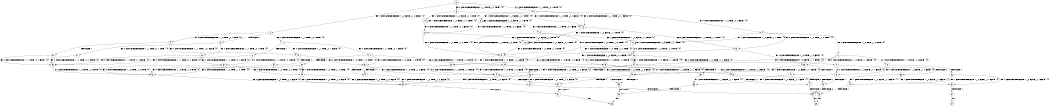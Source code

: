 digraph BCG {
size = "7, 10.5";
center = TRUE;
node [shape = circle];
0 [peripheries = 2];
0 -> 1 [label = "EX !0 !ATOMIC_EXCH_BRANCH (1, +1, TRUE, +0, 1, TRUE) !{0}"];
0 -> 2 [label = "EX !1 !ATOMIC_EXCH_BRANCH (1, +0, FALSE, +1, 1, FALSE) !{0}"];
0 -> 3 [label = "EX !0 !ATOMIC_EXCH_BRANCH (1, +1, TRUE, +0, 1, TRUE) !{0}"];
1 -> 4 [label = "EX !0 !ATOMIC_EXCH_BRANCH (1, +1, TRUE, +0, 1, FALSE) !{0}"];
1 -> 5 [label = "EX !1 !ATOMIC_EXCH_BRANCH (1, +0, FALSE, +1, 1, TRUE) !{0}"];
1 -> 6 [label = "EX !0 !ATOMIC_EXCH_BRANCH (1, +1, TRUE, +0, 1, FALSE) !{0}"];
2 -> 7 [label = "EX !0 !ATOMIC_EXCH_BRANCH (1, +1, TRUE, +0, 1, TRUE) !{0}"];
2 -> 8 [label = "TERMINATE !1"];
2 -> 9 [label = "EX !0 !ATOMIC_EXCH_BRANCH (1, +1, TRUE, +0, 1, TRUE) !{0}"];
3 -> 10 [label = "EX !1 !ATOMIC_EXCH_BRANCH (1, +0, FALSE, +1, 1, TRUE) !{0}"];
3 -> 6 [label = "EX !0 !ATOMIC_EXCH_BRANCH (1, +1, TRUE, +0, 1, FALSE) !{0}"];
4 -> 11 [label = "EX !0 !ATOMIC_EXCH_BRANCH (1, +0, TRUE, +1, 2, TRUE) !{0}"];
4 -> 12 [label = "EX !1 !ATOMIC_EXCH_BRANCH (1, +0, FALSE, +1, 1, TRUE) !{0}"];
4 -> 13 [label = "EX !0 !ATOMIC_EXCH_BRANCH (1, +0, TRUE, +1, 2, TRUE) !{0}"];
5 -> 14 [label = "EX !0 !ATOMIC_EXCH_BRANCH (1, +1, TRUE, +0, 1, FALSE) !{0}"];
5 -> 5 [label = "EX !1 !ATOMIC_EXCH_BRANCH (1, +0, FALSE, +1, 1, TRUE) !{0}"];
5 -> 15 [label = "EX !0 !ATOMIC_EXCH_BRANCH (1, +1, TRUE, +0, 1, FALSE) !{0}"];
6 -> 16 [label = "EX !1 !ATOMIC_EXCH_BRANCH (1, +0, FALSE, +1, 1, TRUE) !{0}"];
6 -> 13 [label = "EX !0 !ATOMIC_EXCH_BRANCH (1, +0, TRUE, +1, 2, TRUE) !{0}"];
7 -> 17 [label = "EX !0 !ATOMIC_EXCH_BRANCH (1, +1, TRUE, +0, 1, FALSE) !{0}"];
7 -> 18 [label = "TERMINATE !1"];
7 -> 19 [label = "EX !0 !ATOMIC_EXCH_BRANCH (1, +1, TRUE, +0, 1, FALSE) !{0}"];
8 -> 20 [label = "EX !0 !ATOMIC_EXCH_BRANCH (1, +1, TRUE, +0, 1, TRUE) !{0}"];
8 -> 21 [label = "EX !0 !ATOMIC_EXCH_BRANCH (1, +1, TRUE, +0, 1, TRUE) !{0}"];
9 -> 22 [label = "TERMINATE !1"];
9 -> 19 [label = "EX !0 !ATOMIC_EXCH_BRANCH (1, +1, TRUE, +0, 1, FALSE) !{0}"];
10 -> 10 [label = "EX !1 !ATOMIC_EXCH_BRANCH (1, +0, FALSE, +1, 1, TRUE) !{0}"];
10 -> 15 [label = "EX !0 !ATOMIC_EXCH_BRANCH (1, +1, TRUE, +0, 1, FALSE) !{0}"];
11 -> 23 [label = "EX !0 !ATOMIC_EXCH_BRANCH (1, +0, TRUE, +1, 2, FALSE) !{0}"];
11 -> 24 [label = "EX !1 !ATOMIC_EXCH_BRANCH (1, +0, FALSE, +1, 1, FALSE) !{0}"];
11 -> 25 [label = "EX !0 !ATOMIC_EXCH_BRANCH (1, +0, TRUE, +1, 2, FALSE) !{0}"];
12 -> 26 [label = "EX !0 !ATOMIC_EXCH_BRANCH (1, +0, TRUE, +1, 2, TRUE) !{0}"];
12 -> 12 [label = "EX !1 !ATOMIC_EXCH_BRANCH (1, +0, FALSE, +1, 1, TRUE) !{0}"];
12 -> 27 [label = "EX !0 !ATOMIC_EXCH_BRANCH (1, +0, TRUE, +1, 2, TRUE) !{0}"];
13 -> 28 [label = "EX !1 !ATOMIC_EXCH_BRANCH (1, +0, FALSE, +1, 1, FALSE) !{0}"];
13 -> 25 [label = "EX !0 !ATOMIC_EXCH_BRANCH (1, +0, TRUE, +1, 2, FALSE) !{0}"];
14 -> 26 [label = "EX !0 !ATOMIC_EXCH_BRANCH (1, +0, TRUE, +1, 2, TRUE) !{0}"];
14 -> 12 [label = "EX !1 !ATOMIC_EXCH_BRANCH (1, +0, FALSE, +1, 1, TRUE) !{0}"];
14 -> 27 [label = "EX !0 !ATOMIC_EXCH_BRANCH (1, +0, TRUE, +1, 2, TRUE) !{0}"];
15 -> 16 [label = "EX !1 !ATOMIC_EXCH_BRANCH (1, +0, FALSE, +1, 1, TRUE) !{0}"];
15 -> 27 [label = "EX !0 !ATOMIC_EXCH_BRANCH (1, +0, TRUE, +1, 2, TRUE) !{0}"];
16 -> 16 [label = "EX !1 !ATOMIC_EXCH_BRANCH (1, +0, FALSE, +1, 1, TRUE) !{0}"];
16 -> 27 [label = "EX !0 !ATOMIC_EXCH_BRANCH (1, +0, TRUE, +1, 2, TRUE) !{0}"];
17 -> 29 [label = "EX !0 !ATOMIC_EXCH_BRANCH (1, +0, TRUE, +1, 2, TRUE) !{0}"];
17 -> 30 [label = "TERMINATE !1"];
17 -> 31 [label = "EX !0 !ATOMIC_EXCH_BRANCH (1, +0, TRUE, +1, 2, TRUE) !{0}"];
18 -> 32 [label = "EX !0 !ATOMIC_EXCH_BRANCH (1, +1, TRUE, +0, 1, FALSE) !{0}"];
18 -> 33 [label = "EX !0 !ATOMIC_EXCH_BRANCH (1, +1, TRUE, +0, 1, FALSE) !{0}"];
19 -> 34 [label = "TERMINATE !1"];
19 -> 31 [label = "EX !0 !ATOMIC_EXCH_BRANCH (1, +0, TRUE, +1, 2, TRUE) !{0}"];
20 -> 32 [label = "EX !0 !ATOMIC_EXCH_BRANCH (1, +1, TRUE, +0, 1, FALSE) !{0}"];
20 -> 33 [label = "EX !0 !ATOMIC_EXCH_BRANCH (1, +1, TRUE, +0, 1, FALSE) !{0}"];
21 -> 33 [label = "EX !0 !ATOMIC_EXCH_BRANCH (1, +1, TRUE, +0, 1, FALSE) !{0}"];
22 -> 33 [label = "EX !0 !ATOMIC_EXCH_BRANCH (1, +1, TRUE, +0, 1, FALSE) !{0}"];
23 -> 35 [label = "EX !1 !ATOMIC_EXCH_BRANCH (1, +0, FALSE, +1, 1, FALSE) !{0}"];
23 -> 36 [label = "TERMINATE !0"];
24 -> 37 [label = "EX !0 !ATOMIC_EXCH_BRANCH (1, +0, TRUE, +1, 2, FALSE) !{0}"];
24 -> 38 [label = "TERMINATE !1"];
24 -> 39 [label = "EX !0 !ATOMIC_EXCH_BRANCH (1, +0, TRUE, +1, 2, FALSE) !{0}"];
25 -> 40 [label = "EX !1 !ATOMIC_EXCH_BRANCH (1, +0, FALSE, +1, 1, FALSE) !{0}"];
25 -> 41 [label = "TERMINATE !0"];
26 -> 42 [label = "EX !0 !ATOMIC_EXCH_BRANCH (1, +0, TRUE, +1, 2, FALSE) !{0}"];
26 -> 24 [label = "EX !1 !ATOMIC_EXCH_BRANCH (1, +0, FALSE, +1, 1, FALSE) !{0}"];
26 -> 43 [label = "EX !0 !ATOMIC_EXCH_BRANCH (1, +0, TRUE, +1, 2, FALSE) !{0}"];
27 -> 28 [label = "EX !1 !ATOMIC_EXCH_BRANCH (1, +0, FALSE, +1, 1, FALSE) !{0}"];
27 -> 43 [label = "EX !0 !ATOMIC_EXCH_BRANCH (1, +0, TRUE, +1, 2, FALSE) !{0}"];
28 -> 44 [label = "TERMINATE !1"];
28 -> 39 [label = "EX !0 !ATOMIC_EXCH_BRANCH (1, +0, TRUE, +1, 2, FALSE) !{0}"];
29 -> 37 [label = "EX !0 !ATOMIC_EXCH_BRANCH (1, +0, TRUE, +1, 2, FALSE) !{0}"];
29 -> 38 [label = "TERMINATE !1"];
29 -> 39 [label = "EX !0 !ATOMIC_EXCH_BRANCH (1, +0, TRUE, +1, 2, FALSE) !{0}"];
30 -> 45 [label = "EX !0 !ATOMIC_EXCH_BRANCH (1, +0, TRUE, +1, 2, TRUE) !{0}"];
30 -> 46 [label = "EX !0 !ATOMIC_EXCH_BRANCH (1, +0, TRUE, +1, 2, TRUE) !{0}"];
31 -> 44 [label = "TERMINATE !1"];
31 -> 39 [label = "EX !0 !ATOMIC_EXCH_BRANCH (1, +0, TRUE, +1, 2, FALSE) !{0}"];
32 -> 45 [label = "EX !0 !ATOMIC_EXCH_BRANCH (1, +0, TRUE, +1, 2, TRUE) !{0}"];
32 -> 46 [label = "EX !0 !ATOMIC_EXCH_BRANCH (1, +0, TRUE, +1, 2, TRUE) !{0}"];
33 -> 46 [label = "EX !0 !ATOMIC_EXCH_BRANCH (1, +0, TRUE, +1, 2, TRUE) !{0}"];
34 -> 46 [label = "EX !0 !ATOMIC_EXCH_BRANCH (1, +0, TRUE, +1, 2, TRUE) !{0}"];
35 -> 47 [label = "TERMINATE !0"];
35 -> 48 [label = "TERMINATE !1"];
36 -> 49 [label = "EX !1 !ATOMIC_EXCH_BRANCH (1, +0, FALSE, +1, 1, FALSE) !{1}"];
36 -> 50 [label = "EX !1 !ATOMIC_EXCH_BRANCH (1, +0, FALSE, +1, 1, FALSE) !{1}"];
37 -> 47 [label = "TERMINATE !0"];
37 -> 48 [label = "TERMINATE !1"];
38 -> 51 [label = "EX !0 !ATOMIC_EXCH_BRANCH (1, +0, TRUE, +1, 2, FALSE) !{0}"];
38 -> 52 [label = "EX !0 !ATOMIC_EXCH_BRANCH (1, +0, TRUE, +1, 2, FALSE) !{0}"];
39 -> 53 [label = "TERMINATE !0"];
39 -> 54 [label = "TERMINATE !1"];
40 -> 53 [label = "TERMINATE !0"];
40 -> 54 [label = "TERMINATE !1"];
41 -> 55 [label = "EX !1 !ATOMIC_EXCH_BRANCH (1, +0, FALSE, +1, 1, FALSE) !{1}"];
42 -> 35 [label = "EX !1 !ATOMIC_EXCH_BRANCH (1, +0, FALSE, +1, 1, FALSE) !{0}"];
42 -> 56 [label = "TERMINATE !0"];
43 -> 40 [label = "EX !1 !ATOMIC_EXCH_BRANCH (1, +0, FALSE, +1, 1, FALSE) !{0}"];
43 -> 57 [label = "TERMINATE !0"];
44 -> 52 [label = "EX !0 !ATOMIC_EXCH_BRANCH (1, +0, TRUE, +1, 2, FALSE) !{0}"];
45 -> 51 [label = "EX !0 !ATOMIC_EXCH_BRANCH (1, +0, TRUE, +1, 2, FALSE) !{0}"];
45 -> 52 [label = "EX !0 !ATOMIC_EXCH_BRANCH (1, +0, TRUE, +1, 2, FALSE) !{0}"];
46 -> 52 [label = "EX !0 !ATOMIC_EXCH_BRANCH (1, +0, TRUE, +1, 2, FALSE) !{0}"];
47 -> 58 [label = "TERMINATE !1"];
48 -> 59 [label = "TERMINATE !0"];
49 -> 58 [label = "TERMINATE !1"];
50 -> 60 [label = "TERMINATE !1"];
51 -> 59 [label = "TERMINATE !0"];
52 -> 61 [label = "TERMINATE !0"];
53 -> 62 [label = "TERMINATE !1"];
54 -> 61 [label = "TERMINATE !0"];
55 -> 62 [label = "TERMINATE !1"];
56 -> 49 [label = "EX !1 !ATOMIC_EXCH_BRANCH (1, +0, FALSE, +1, 1, FALSE) !{1}"];
56 -> 50 [label = "EX !1 !ATOMIC_EXCH_BRANCH (1, +0, FALSE, +1, 1, FALSE) !{1}"];
57 -> 55 [label = "EX !1 !ATOMIC_EXCH_BRANCH (1, +0, FALSE, +1, 1, FALSE) !{1}"];
58 -> 63 [label = "exit"];
59 -> 63 [label = "exit"];
60 -> 64 [label = "exit"];
61 -> 65 [label = "exit"];
62 -> 65 [label = "exit"];
}
